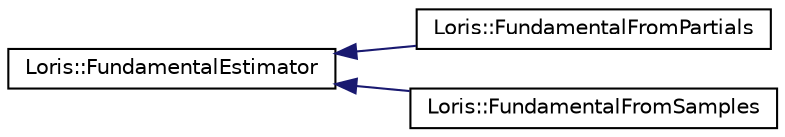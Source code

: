 digraph "Graphical Class Hierarchy"
{
 // LATEX_PDF_SIZE
  edge [fontname="Helvetica",fontsize="10",labelfontname="Helvetica",labelfontsize="10"];
  node [fontname="Helvetica",fontsize="10",shape=record];
  rankdir="LR";
  Node0 [label="Loris::FundamentalEstimator",height=0.2,width=0.4,color="black", fillcolor="white", style="filled",URL="$a00175.html",tooltip=" "];
  Node0 -> Node1 [dir="back",color="midnightblue",fontsize="10",style="solid",fontname="Helvetica"];
  Node1 [label="Loris::FundamentalFromPartials",height=0.2,width=0.4,color="black", fillcolor="white", style="filled",URL="$a00183.html",tooltip=" "];
  Node0 -> Node2 [dir="back",color="midnightblue",fontsize="10",style="solid",fontname="Helvetica"];
  Node2 [label="Loris::FundamentalFromSamples",height=0.2,width=0.4,color="black", fillcolor="white", style="filled",URL="$a00179.html",tooltip=" "];
}
